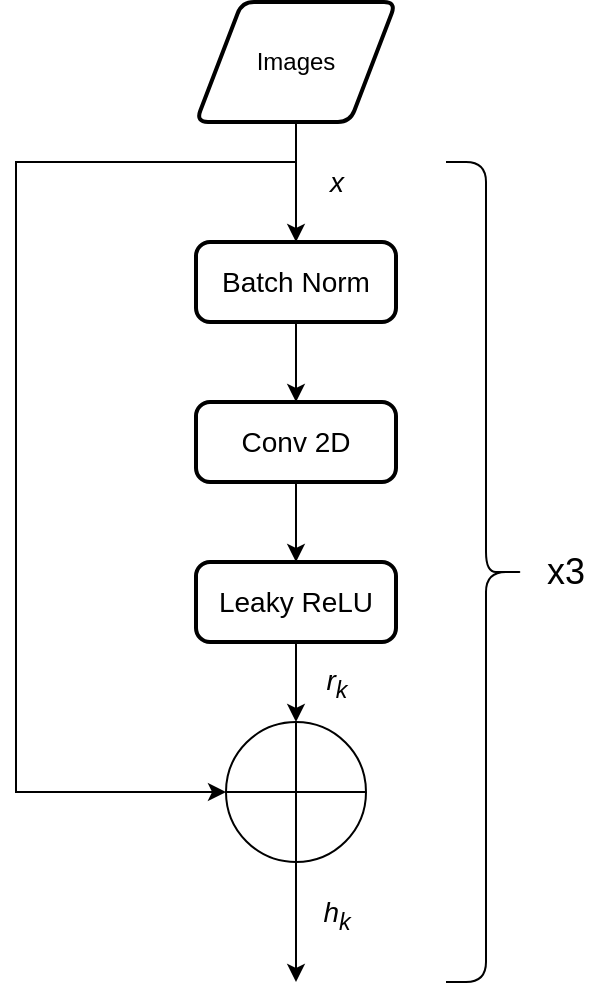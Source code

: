 <mxfile version="13.5.9" type="device"><diagram id="LUGYap3DOxjJiF2RFOuz" name="Page-1"><mxGraphModel dx="1445" dy="1032" grid="1" gridSize="10" guides="1" tooltips="1" connect="1" arrows="1" fold="1" page="1" pageScale="1" pageWidth="850" pageHeight="1100" math="0" shadow="0"><root><mxCell id="0"/><mxCell id="1" parent="0"/><mxCell id="H0sJ9NvN-TFI6pcvqEAO-6" value="&lt;i&gt;&lt;font style=&quot;font-size: 14px&quot;&gt;x&lt;/font&gt;&lt;/i&gt;" style="edgeStyle=orthogonalEdgeStyle;rounded=0;orthogonalLoop=1;jettySize=auto;html=1;" edge="1" parent="1" source="H0sJ9NvN-TFI6pcvqEAO-1" target="H0sJ9NvN-TFI6pcvqEAO-2"><mxGeometry y="20" relative="1" as="geometry"><mxPoint as="offset"/></mxGeometry></mxCell><mxCell id="H0sJ9NvN-TFI6pcvqEAO-11" style="edgeStyle=orthogonalEdgeStyle;rounded=0;orthogonalLoop=1;jettySize=auto;html=1;exitX=0.5;exitY=1;exitDx=0;exitDy=0;entryX=0;entryY=0.5;entryDx=0;entryDy=0;entryPerimeter=0;" edge="1" parent="1" source="H0sJ9NvN-TFI6pcvqEAO-1" target="H0sJ9NvN-TFI6pcvqEAO-5"><mxGeometry relative="1" as="geometry"><Array as="points"><mxPoint x="330" y="120"/><mxPoint x="190" y="120"/><mxPoint x="190" y="435"/></Array></mxGeometry></mxCell><mxCell id="H0sJ9NvN-TFI6pcvqEAO-1" value="Images" style="shape=parallelogram;html=1;strokeWidth=2;perimeter=parallelogramPerimeter;whiteSpace=wrap;rounded=1;arcSize=12;size=0.23;" vertex="1" parent="1"><mxGeometry x="280" y="40" width="100" height="60" as="geometry"/></mxCell><mxCell id="H0sJ9NvN-TFI6pcvqEAO-7" value="" style="edgeStyle=orthogonalEdgeStyle;rounded=0;orthogonalLoop=1;jettySize=auto;html=1;" edge="1" parent="1" source="H0sJ9NvN-TFI6pcvqEAO-2" target="H0sJ9NvN-TFI6pcvqEAO-3"><mxGeometry relative="1" as="geometry"/></mxCell><mxCell id="H0sJ9NvN-TFI6pcvqEAO-2" value="&lt;font style=&quot;font-size: 14px&quot;&gt;Batch Norm&lt;/font&gt;" style="rounded=1;whiteSpace=wrap;html=1;absoluteArcSize=1;arcSize=14;strokeWidth=2;" vertex="1" parent="1"><mxGeometry x="280" y="160" width="100" height="40" as="geometry"/></mxCell><mxCell id="H0sJ9NvN-TFI6pcvqEAO-9" value="" style="edgeStyle=orthogonalEdgeStyle;rounded=0;orthogonalLoop=1;jettySize=auto;html=1;" edge="1" parent="1" source="H0sJ9NvN-TFI6pcvqEAO-3" target="H0sJ9NvN-TFI6pcvqEAO-4"><mxGeometry relative="1" as="geometry"/></mxCell><mxCell id="H0sJ9NvN-TFI6pcvqEAO-3" value="&lt;font style=&quot;font-size: 14px&quot;&gt;Conv 2D&lt;/font&gt;" style="rounded=1;whiteSpace=wrap;html=1;absoluteArcSize=1;arcSize=14;strokeWidth=2;" vertex="1" parent="1"><mxGeometry x="280" y="240" width="100" height="40" as="geometry"/></mxCell><mxCell id="H0sJ9NvN-TFI6pcvqEAO-10" value="&lt;font style=&quot;font-size: 14px&quot;&gt;&lt;i&gt;r&lt;sub&gt;k&lt;/sub&gt;&lt;/i&gt;&lt;/font&gt;" style="edgeStyle=orthogonalEdgeStyle;rounded=0;orthogonalLoop=1;jettySize=auto;html=1;" edge="1" parent="1" source="H0sJ9NvN-TFI6pcvqEAO-4" target="H0sJ9NvN-TFI6pcvqEAO-5"><mxGeometry y="20" relative="1" as="geometry"><mxPoint as="offset"/></mxGeometry></mxCell><mxCell id="H0sJ9NvN-TFI6pcvqEAO-4" value="&lt;font style=&quot;font-size: 14px&quot;&gt;Leaky ReLU&lt;/font&gt;" style="rounded=1;whiteSpace=wrap;html=1;absoluteArcSize=1;arcSize=14;strokeWidth=2;" vertex="1" parent="1"><mxGeometry x="280" y="320" width="100" height="40" as="geometry"/></mxCell><mxCell id="H0sJ9NvN-TFI6pcvqEAO-12" value="&lt;i&gt;&lt;font style=&quot;font-size: 14px&quot;&gt;&lt;font&gt;h&lt;/font&gt;&lt;font&gt;&lt;sub&gt;k&lt;/sub&gt;&lt;/font&gt;&lt;/font&gt;&lt;/i&gt;" style="edgeStyle=orthogonalEdgeStyle;rounded=0;orthogonalLoop=1;jettySize=auto;html=1;exitX=0.5;exitY=1;exitDx=0;exitDy=0;exitPerimeter=0;" edge="1" parent="1" source="H0sJ9NvN-TFI6pcvqEAO-5"><mxGeometry x="-0.143" y="20" relative="1" as="geometry"><mxPoint x="330" y="530" as="targetPoint"/><mxPoint as="offset"/></mxGeometry></mxCell><mxCell id="H0sJ9NvN-TFI6pcvqEAO-5" value="" style="verticalLabelPosition=bottom;verticalAlign=top;html=1;shape=mxgraph.flowchart.summing_function;" vertex="1" parent="1"><mxGeometry x="295" y="400" width="70" height="70" as="geometry"/></mxCell><mxCell id="H0sJ9NvN-TFI6pcvqEAO-13" style="edgeStyle=orthogonalEdgeStyle;rounded=0;orthogonalLoop=1;jettySize=auto;html=1;exitX=0.5;exitY=1;exitDx=0;exitDy=0;" edge="1" parent="1" source="H0sJ9NvN-TFI6pcvqEAO-3" target="H0sJ9NvN-TFI6pcvqEAO-3"><mxGeometry relative="1" as="geometry"/></mxCell><mxCell id="H0sJ9NvN-TFI6pcvqEAO-15" value="" style="shape=curlyBracket;whiteSpace=wrap;html=1;rounded=1;rotation=-180;" vertex="1" parent="1"><mxGeometry x="405" y="120" width="40" height="410" as="geometry"/></mxCell><mxCell id="H0sJ9NvN-TFI6pcvqEAO-17" value="&lt;font style=&quot;font-size: 18px&quot;&gt;x3&lt;/font&gt;" style="text;html=1;strokeColor=none;fillColor=none;align=center;verticalAlign=middle;whiteSpace=wrap;rounded=0;" vertex="1" parent="1"><mxGeometry x="445" y="315" width="40" height="20" as="geometry"/></mxCell></root></mxGraphModel></diagram></mxfile>